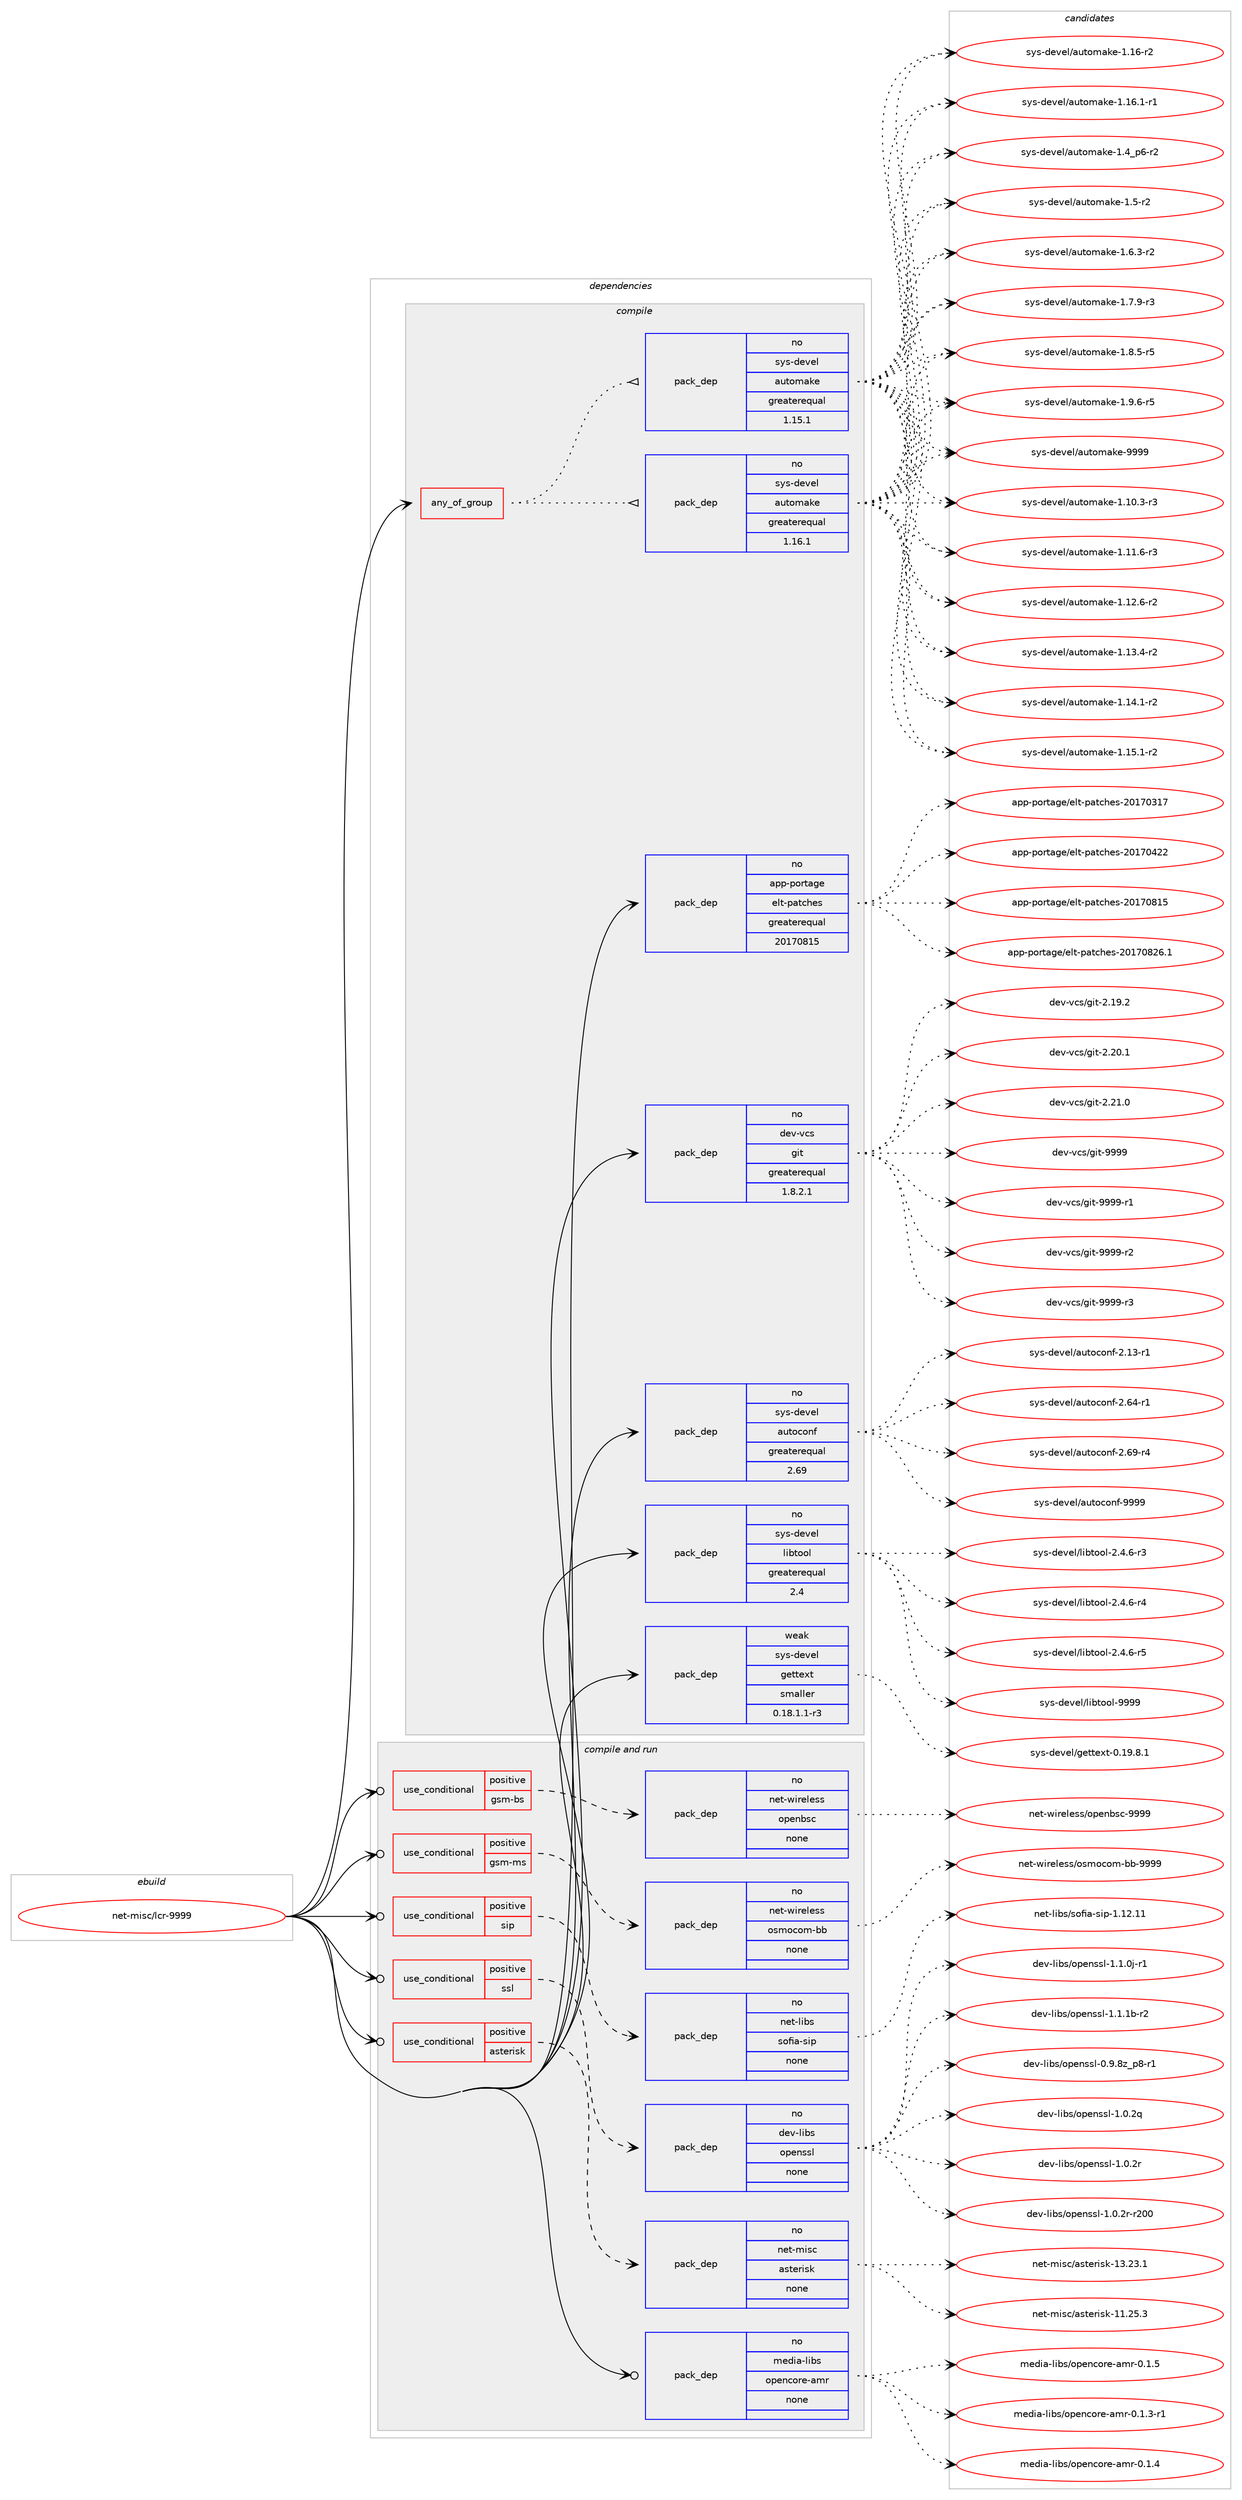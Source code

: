digraph prolog {

# *************
# Graph options
# *************

newrank=true;
concentrate=true;
compound=true;
graph [rankdir=LR,fontname=Helvetica,fontsize=10,ranksep=1.5];#, ranksep=2.5, nodesep=0.2];
edge  [arrowhead=vee];
node  [fontname=Helvetica,fontsize=10];

# **********
# The ebuild
# **********

subgraph cluster_leftcol {
color=gray;
rank=same;
label=<<i>ebuild</i>>;
id [label="net-misc/lcr-9999", color=red, width=4, href="../net-misc/lcr-9999.svg"];
}

# ****************
# The dependencies
# ****************

subgraph cluster_midcol {
color=gray;
label=<<i>dependencies</i>>;
subgraph cluster_compile {
fillcolor="#eeeeee";
style=filled;
label=<<i>compile</i>>;
subgraph any26340 {
dependency1668794 [label=<<TABLE BORDER="0" CELLBORDER="1" CELLSPACING="0" CELLPADDING="4"><TR><TD CELLPADDING="10">any_of_group</TD></TR></TABLE>>, shape=none, color=red];subgraph pack1193103 {
dependency1668795 [label=<<TABLE BORDER="0" CELLBORDER="1" CELLSPACING="0" CELLPADDING="4" WIDTH="220"><TR><TD ROWSPAN="6" CELLPADDING="30">pack_dep</TD></TR><TR><TD WIDTH="110">no</TD></TR><TR><TD>sys-devel</TD></TR><TR><TD>automake</TD></TR><TR><TD>greaterequal</TD></TR><TR><TD>1.16.1</TD></TR></TABLE>>, shape=none, color=blue];
}
dependency1668794:e -> dependency1668795:w [weight=20,style="dotted",arrowhead="oinv"];
subgraph pack1193104 {
dependency1668796 [label=<<TABLE BORDER="0" CELLBORDER="1" CELLSPACING="0" CELLPADDING="4" WIDTH="220"><TR><TD ROWSPAN="6" CELLPADDING="30">pack_dep</TD></TR><TR><TD WIDTH="110">no</TD></TR><TR><TD>sys-devel</TD></TR><TR><TD>automake</TD></TR><TR><TD>greaterequal</TD></TR><TR><TD>1.15.1</TD></TR></TABLE>>, shape=none, color=blue];
}
dependency1668794:e -> dependency1668796:w [weight=20,style="dotted",arrowhead="oinv"];
}
id:e -> dependency1668794:w [weight=20,style="solid",arrowhead="vee"];
subgraph pack1193105 {
dependency1668797 [label=<<TABLE BORDER="0" CELLBORDER="1" CELLSPACING="0" CELLPADDING="4" WIDTH="220"><TR><TD ROWSPAN="6" CELLPADDING="30">pack_dep</TD></TR><TR><TD WIDTH="110">no</TD></TR><TR><TD>app-portage</TD></TR><TR><TD>elt-patches</TD></TR><TR><TD>greaterequal</TD></TR><TR><TD>20170815</TD></TR></TABLE>>, shape=none, color=blue];
}
id:e -> dependency1668797:w [weight=20,style="solid",arrowhead="vee"];
subgraph pack1193106 {
dependency1668798 [label=<<TABLE BORDER="0" CELLBORDER="1" CELLSPACING="0" CELLPADDING="4" WIDTH="220"><TR><TD ROWSPAN="6" CELLPADDING="30">pack_dep</TD></TR><TR><TD WIDTH="110">no</TD></TR><TR><TD>dev-vcs</TD></TR><TR><TD>git</TD></TR><TR><TD>greaterequal</TD></TR><TR><TD>1.8.2.1</TD></TR></TABLE>>, shape=none, color=blue];
}
id:e -> dependency1668798:w [weight=20,style="solid",arrowhead="vee"];
subgraph pack1193107 {
dependency1668799 [label=<<TABLE BORDER="0" CELLBORDER="1" CELLSPACING="0" CELLPADDING="4" WIDTH="220"><TR><TD ROWSPAN="6" CELLPADDING="30">pack_dep</TD></TR><TR><TD WIDTH="110">no</TD></TR><TR><TD>sys-devel</TD></TR><TR><TD>autoconf</TD></TR><TR><TD>greaterequal</TD></TR><TR><TD>2.69</TD></TR></TABLE>>, shape=none, color=blue];
}
id:e -> dependency1668799:w [weight=20,style="solid",arrowhead="vee"];
subgraph pack1193108 {
dependency1668800 [label=<<TABLE BORDER="0" CELLBORDER="1" CELLSPACING="0" CELLPADDING="4" WIDTH="220"><TR><TD ROWSPAN="6" CELLPADDING="30">pack_dep</TD></TR><TR><TD WIDTH="110">no</TD></TR><TR><TD>sys-devel</TD></TR><TR><TD>libtool</TD></TR><TR><TD>greaterequal</TD></TR><TR><TD>2.4</TD></TR></TABLE>>, shape=none, color=blue];
}
id:e -> dependency1668800:w [weight=20,style="solid",arrowhead="vee"];
subgraph pack1193109 {
dependency1668801 [label=<<TABLE BORDER="0" CELLBORDER="1" CELLSPACING="0" CELLPADDING="4" WIDTH="220"><TR><TD ROWSPAN="6" CELLPADDING="30">pack_dep</TD></TR><TR><TD WIDTH="110">weak</TD></TR><TR><TD>sys-devel</TD></TR><TR><TD>gettext</TD></TR><TR><TD>smaller</TD></TR><TR><TD>0.18.1.1-r3</TD></TR></TABLE>>, shape=none, color=blue];
}
id:e -> dependency1668801:w [weight=20,style="solid",arrowhead="vee"];
}
subgraph cluster_compileandrun {
fillcolor="#eeeeee";
style=filled;
label=<<i>compile and run</i>>;
subgraph cond448563 {
dependency1668802 [label=<<TABLE BORDER="0" CELLBORDER="1" CELLSPACING="0" CELLPADDING="4"><TR><TD ROWSPAN="3" CELLPADDING="10">use_conditional</TD></TR><TR><TD>positive</TD></TR><TR><TD>asterisk</TD></TR></TABLE>>, shape=none, color=red];
subgraph pack1193110 {
dependency1668803 [label=<<TABLE BORDER="0" CELLBORDER="1" CELLSPACING="0" CELLPADDING="4" WIDTH="220"><TR><TD ROWSPAN="6" CELLPADDING="30">pack_dep</TD></TR><TR><TD WIDTH="110">no</TD></TR><TR><TD>net-misc</TD></TR><TR><TD>asterisk</TD></TR><TR><TD>none</TD></TR><TR><TD></TD></TR></TABLE>>, shape=none, color=blue];
}
dependency1668802:e -> dependency1668803:w [weight=20,style="dashed",arrowhead="vee"];
}
id:e -> dependency1668802:w [weight=20,style="solid",arrowhead="odotvee"];
subgraph cond448564 {
dependency1668804 [label=<<TABLE BORDER="0" CELLBORDER="1" CELLSPACING="0" CELLPADDING="4"><TR><TD ROWSPAN="3" CELLPADDING="10">use_conditional</TD></TR><TR><TD>positive</TD></TR><TR><TD>gsm-bs</TD></TR></TABLE>>, shape=none, color=red];
subgraph pack1193111 {
dependency1668805 [label=<<TABLE BORDER="0" CELLBORDER="1" CELLSPACING="0" CELLPADDING="4" WIDTH="220"><TR><TD ROWSPAN="6" CELLPADDING="30">pack_dep</TD></TR><TR><TD WIDTH="110">no</TD></TR><TR><TD>net-wireless</TD></TR><TR><TD>openbsc</TD></TR><TR><TD>none</TD></TR><TR><TD></TD></TR></TABLE>>, shape=none, color=blue];
}
dependency1668804:e -> dependency1668805:w [weight=20,style="dashed",arrowhead="vee"];
}
id:e -> dependency1668804:w [weight=20,style="solid",arrowhead="odotvee"];
subgraph cond448565 {
dependency1668806 [label=<<TABLE BORDER="0" CELLBORDER="1" CELLSPACING="0" CELLPADDING="4"><TR><TD ROWSPAN="3" CELLPADDING="10">use_conditional</TD></TR><TR><TD>positive</TD></TR><TR><TD>gsm-ms</TD></TR></TABLE>>, shape=none, color=red];
subgraph pack1193112 {
dependency1668807 [label=<<TABLE BORDER="0" CELLBORDER="1" CELLSPACING="0" CELLPADDING="4" WIDTH="220"><TR><TD ROWSPAN="6" CELLPADDING="30">pack_dep</TD></TR><TR><TD WIDTH="110">no</TD></TR><TR><TD>net-wireless</TD></TR><TR><TD>osmocom-bb</TD></TR><TR><TD>none</TD></TR><TR><TD></TD></TR></TABLE>>, shape=none, color=blue];
}
dependency1668806:e -> dependency1668807:w [weight=20,style="dashed",arrowhead="vee"];
}
id:e -> dependency1668806:w [weight=20,style="solid",arrowhead="odotvee"];
subgraph cond448566 {
dependency1668808 [label=<<TABLE BORDER="0" CELLBORDER="1" CELLSPACING="0" CELLPADDING="4"><TR><TD ROWSPAN="3" CELLPADDING="10">use_conditional</TD></TR><TR><TD>positive</TD></TR><TR><TD>sip</TD></TR></TABLE>>, shape=none, color=red];
subgraph pack1193113 {
dependency1668809 [label=<<TABLE BORDER="0" CELLBORDER="1" CELLSPACING="0" CELLPADDING="4" WIDTH="220"><TR><TD ROWSPAN="6" CELLPADDING="30">pack_dep</TD></TR><TR><TD WIDTH="110">no</TD></TR><TR><TD>net-libs</TD></TR><TR><TD>sofia-sip</TD></TR><TR><TD>none</TD></TR><TR><TD></TD></TR></TABLE>>, shape=none, color=blue];
}
dependency1668808:e -> dependency1668809:w [weight=20,style="dashed",arrowhead="vee"];
}
id:e -> dependency1668808:w [weight=20,style="solid",arrowhead="odotvee"];
subgraph cond448567 {
dependency1668810 [label=<<TABLE BORDER="0" CELLBORDER="1" CELLSPACING="0" CELLPADDING="4"><TR><TD ROWSPAN="3" CELLPADDING="10">use_conditional</TD></TR><TR><TD>positive</TD></TR><TR><TD>ssl</TD></TR></TABLE>>, shape=none, color=red];
subgraph pack1193114 {
dependency1668811 [label=<<TABLE BORDER="0" CELLBORDER="1" CELLSPACING="0" CELLPADDING="4" WIDTH="220"><TR><TD ROWSPAN="6" CELLPADDING="30">pack_dep</TD></TR><TR><TD WIDTH="110">no</TD></TR><TR><TD>dev-libs</TD></TR><TR><TD>openssl</TD></TR><TR><TD>none</TD></TR><TR><TD></TD></TR></TABLE>>, shape=none, color=blue];
}
dependency1668810:e -> dependency1668811:w [weight=20,style="dashed",arrowhead="vee"];
}
id:e -> dependency1668810:w [weight=20,style="solid",arrowhead="odotvee"];
subgraph pack1193115 {
dependency1668812 [label=<<TABLE BORDER="0" CELLBORDER="1" CELLSPACING="0" CELLPADDING="4" WIDTH="220"><TR><TD ROWSPAN="6" CELLPADDING="30">pack_dep</TD></TR><TR><TD WIDTH="110">no</TD></TR><TR><TD>media-libs</TD></TR><TR><TD>opencore-amr</TD></TR><TR><TD>none</TD></TR><TR><TD></TD></TR></TABLE>>, shape=none, color=blue];
}
id:e -> dependency1668812:w [weight=20,style="solid",arrowhead="odotvee"];
}
subgraph cluster_run {
fillcolor="#eeeeee";
style=filled;
label=<<i>run</i>>;
}
}

# **************
# The candidates
# **************

subgraph cluster_choices {
rank=same;
color=gray;
label=<<i>candidates</i>>;

subgraph choice1193103 {
color=black;
nodesep=1;
choice11512111545100101118101108479711711611110997107101454946494846514511451 [label="sys-devel/automake-1.10.3-r3", color=red, width=4,href="../sys-devel/automake-1.10.3-r3.svg"];
choice11512111545100101118101108479711711611110997107101454946494946544511451 [label="sys-devel/automake-1.11.6-r3", color=red, width=4,href="../sys-devel/automake-1.11.6-r3.svg"];
choice11512111545100101118101108479711711611110997107101454946495046544511450 [label="sys-devel/automake-1.12.6-r2", color=red, width=4,href="../sys-devel/automake-1.12.6-r2.svg"];
choice11512111545100101118101108479711711611110997107101454946495146524511450 [label="sys-devel/automake-1.13.4-r2", color=red, width=4,href="../sys-devel/automake-1.13.4-r2.svg"];
choice11512111545100101118101108479711711611110997107101454946495246494511450 [label="sys-devel/automake-1.14.1-r2", color=red, width=4,href="../sys-devel/automake-1.14.1-r2.svg"];
choice11512111545100101118101108479711711611110997107101454946495346494511450 [label="sys-devel/automake-1.15.1-r2", color=red, width=4,href="../sys-devel/automake-1.15.1-r2.svg"];
choice1151211154510010111810110847971171161111099710710145494649544511450 [label="sys-devel/automake-1.16-r2", color=red, width=4,href="../sys-devel/automake-1.16-r2.svg"];
choice11512111545100101118101108479711711611110997107101454946495446494511449 [label="sys-devel/automake-1.16.1-r1", color=red, width=4,href="../sys-devel/automake-1.16.1-r1.svg"];
choice115121115451001011181011084797117116111109971071014549465295112544511450 [label="sys-devel/automake-1.4_p6-r2", color=red, width=4,href="../sys-devel/automake-1.4_p6-r2.svg"];
choice11512111545100101118101108479711711611110997107101454946534511450 [label="sys-devel/automake-1.5-r2", color=red, width=4,href="../sys-devel/automake-1.5-r2.svg"];
choice115121115451001011181011084797117116111109971071014549465446514511450 [label="sys-devel/automake-1.6.3-r2", color=red, width=4,href="../sys-devel/automake-1.6.3-r2.svg"];
choice115121115451001011181011084797117116111109971071014549465546574511451 [label="sys-devel/automake-1.7.9-r3", color=red, width=4,href="../sys-devel/automake-1.7.9-r3.svg"];
choice115121115451001011181011084797117116111109971071014549465646534511453 [label="sys-devel/automake-1.8.5-r5", color=red, width=4,href="../sys-devel/automake-1.8.5-r5.svg"];
choice115121115451001011181011084797117116111109971071014549465746544511453 [label="sys-devel/automake-1.9.6-r5", color=red, width=4,href="../sys-devel/automake-1.9.6-r5.svg"];
choice115121115451001011181011084797117116111109971071014557575757 [label="sys-devel/automake-9999", color=red, width=4,href="../sys-devel/automake-9999.svg"];
dependency1668795:e -> choice11512111545100101118101108479711711611110997107101454946494846514511451:w [style=dotted,weight="100"];
dependency1668795:e -> choice11512111545100101118101108479711711611110997107101454946494946544511451:w [style=dotted,weight="100"];
dependency1668795:e -> choice11512111545100101118101108479711711611110997107101454946495046544511450:w [style=dotted,weight="100"];
dependency1668795:e -> choice11512111545100101118101108479711711611110997107101454946495146524511450:w [style=dotted,weight="100"];
dependency1668795:e -> choice11512111545100101118101108479711711611110997107101454946495246494511450:w [style=dotted,weight="100"];
dependency1668795:e -> choice11512111545100101118101108479711711611110997107101454946495346494511450:w [style=dotted,weight="100"];
dependency1668795:e -> choice1151211154510010111810110847971171161111099710710145494649544511450:w [style=dotted,weight="100"];
dependency1668795:e -> choice11512111545100101118101108479711711611110997107101454946495446494511449:w [style=dotted,weight="100"];
dependency1668795:e -> choice115121115451001011181011084797117116111109971071014549465295112544511450:w [style=dotted,weight="100"];
dependency1668795:e -> choice11512111545100101118101108479711711611110997107101454946534511450:w [style=dotted,weight="100"];
dependency1668795:e -> choice115121115451001011181011084797117116111109971071014549465446514511450:w [style=dotted,weight="100"];
dependency1668795:e -> choice115121115451001011181011084797117116111109971071014549465546574511451:w [style=dotted,weight="100"];
dependency1668795:e -> choice115121115451001011181011084797117116111109971071014549465646534511453:w [style=dotted,weight="100"];
dependency1668795:e -> choice115121115451001011181011084797117116111109971071014549465746544511453:w [style=dotted,weight="100"];
dependency1668795:e -> choice115121115451001011181011084797117116111109971071014557575757:w [style=dotted,weight="100"];
}
subgraph choice1193104 {
color=black;
nodesep=1;
choice11512111545100101118101108479711711611110997107101454946494846514511451 [label="sys-devel/automake-1.10.3-r3", color=red, width=4,href="../sys-devel/automake-1.10.3-r3.svg"];
choice11512111545100101118101108479711711611110997107101454946494946544511451 [label="sys-devel/automake-1.11.6-r3", color=red, width=4,href="../sys-devel/automake-1.11.6-r3.svg"];
choice11512111545100101118101108479711711611110997107101454946495046544511450 [label="sys-devel/automake-1.12.6-r2", color=red, width=4,href="../sys-devel/automake-1.12.6-r2.svg"];
choice11512111545100101118101108479711711611110997107101454946495146524511450 [label="sys-devel/automake-1.13.4-r2", color=red, width=4,href="../sys-devel/automake-1.13.4-r2.svg"];
choice11512111545100101118101108479711711611110997107101454946495246494511450 [label="sys-devel/automake-1.14.1-r2", color=red, width=4,href="../sys-devel/automake-1.14.1-r2.svg"];
choice11512111545100101118101108479711711611110997107101454946495346494511450 [label="sys-devel/automake-1.15.1-r2", color=red, width=4,href="../sys-devel/automake-1.15.1-r2.svg"];
choice1151211154510010111810110847971171161111099710710145494649544511450 [label="sys-devel/automake-1.16-r2", color=red, width=4,href="../sys-devel/automake-1.16-r2.svg"];
choice11512111545100101118101108479711711611110997107101454946495446494511449 [label="sys-devel/automake-1.16.1-r1", color=red, width=4,href="../sys-devel/automake-1.16.1-r1.svg"];
choice115121115451001011181011084797117116111109971071014549465295112544511450 [label="sys-devel/automake-1.4_p6-r2", color=red, width=4,href="../sys-devel/automake-1.4_p6-r2.svg"];
choice11512111545100101118101108479711711611110997107101454946534511450 [label="sys-devel/automake-1.5-r2", color=red, width=4,href="../sys-devel/automake-1.5-r2.svg"];
choice115121115451001011181011084797117116111109971071014549465446514511450 [label="sys-devel/automake-1.6.3-r2", color=red, width=4,href="../sys-devel/automake-1.6.3-r2.svg"];
choice115121115451001011181011084797117116111109971071014549465546574511451 [label="sys-devel/automake-1.7.9-r3", color=red, width=4,href="../sys-devel/automake-1.7.9-r3.svg"];
choice115121115451001011181011084797117116111109971071014549465646534511453 [label="sys-devel/automake-1.8.5-r5", color=red, width=4,href="../sys-devel/automake-1.8.5-r5.svg"];
choice115121115451001011181011084797117116111109971071014549465746544511453 [label="sys-devel/automake-1.9.6-r5", color=red, width=4,href="../sys-devel/automake-1.9.6-r5.svg"];
choice115121115451001011181011084797117116111109971071014557575757 [label="sys-devel/automake-9999", color=red, width=4,href="../sys-devel/automake-9999.svg"];
dependency1668796:e -> choice11512111545100101118101108479711711611110997107101454946494846514511451:w [style=dotted,weight="100"];
dependency1668796:e -> choice11512111545100101118101108479711711611110997107101454946494946544511451:w [style=dotted,weight="100"];
dependency1668796:e -> choice11512111545100101118101108479711711611110997107101454946495046544511450:w [style=dotted,weight="100"];
dependency1668796:e -> choice11512111545100101118101108479711711611110997107101454946495146524511450:w [style=dotted,weight="100"];
dependency1668796:e -> choice11512111545100101118101108479711711611110997107101454946495246494511450:w [style=dotted,weight="100"];
dependency1668796:e -> choice11512111545100101118101108479711711611110997107101454946495346494511450:w [style=dotted,weight="100"];
dependency1668796:e -> choice1151211154510010111810110847971171161111099710710145494649544511450:w [style=dotted,weight="100"];
dependency1668796:e -> choice11512111545100101118101108479711711611110997107101454946495446494511449:w [style=dotted,weight="100"];
dependency1668796:e -> choice115121115451001011181011084797117116111109971071014549465295112544511450:w [style=dotted,weight="100"];
dependency1668796:e -> choice11512111545100101118101108479711711611110997107101454946534511450:w [style=dotted,weight="100"];
dependency1668796:e -> choice115121115451001011181011084797117116111109971071014549465446514511450:w [style=dotted,weight="100"];
dependency1668796:e -> choice115121115451001011181011084797117116111109971071014549465546574511451:w [style=dotted,weight="100"];
dependency1668796:e -> choice115121115451001011181011084797117116111109971071014549465646534511453:w [style=dotted,weight="100"];
dependency1668796:e -> choice115121115451001011181011084797117116111109971071014549465746544511453:w [style=dotted,weight="100"];
dependency1668796:e -> choice115121115451001011181011084797117116111109971071014557575757:w [style=dotted,weight="100"];
}
subgraph choice1193105 {
color=black;
nodesep=1;
choice97112112451121111141169710310147101108116451129711699104101115455048495548514955 [label="app-portage/elt-patches-20170317", color=red, width=4,href="../app-portage/elt-patches-20170317.svg"];
choice97112112451121111141169710310147101108116451129711699104101115455048495548525050 [label="app-portage/elt-patches-20170422", color=red, width=4,href="../app-portage/elt-patches-20170422.svg"];
choice97112112451121111141169710310147101108116451129711699104101115455048495548564953 [label="app-portage/elt-patches-20170815", color=red, width=4,href="../app-portage/elt-patches-20170815.svg"];
choice971121124511211111411697103101471011081164511297116991041011154550484955485650544649 [label="app-portage/elt-patches-20170826.1", color=red, width=4,href="../app-portage/elt-patches-20170826.1.svg"];
dependency1668797:e -> choice97112112451121111141169710310147101108116451129711699104101115455048495548514955:w [style=dotted,weight="100"];
dependency1668797:e -> choice97112112451121111141169710310147101108116451129711699104101115455048495548525050:w [style=dotted,weight="100"];
dependency1668797:e -> choice97112112451121111141169710310147101108116451129711699104101115455048495548564953:w [style=dotted,weight="100"];
dependency1668797:e -> choice971121124511211111411697103101471011081164511297116991041011154550484955485650544649:w [style=dotted,weight="100"];
}
subgraph choice1193106 {
color=black;
nodesep=1;
choice10010111845118991154710310511645504649574650 [label="dev-vcs/git-2.19.2", color=red, width=4,href="../dev-vcs/git-2.19.2.svg"];
choice10010111845118991154710310511645504650484649 [label="dev-vcs/git-2.20.1", color=red, width=4,href="../dev-vcs/git-2.20.1.svg"];
choice10010111845118991154710310511645504650494648 [label="dev-vcs/git-2.21.0", color=red, width=4,href="../dev-vcs/git-2.21.0.svg"];
choice1001011184511899115471031051164557575757 [label="dev-vcs/git-9999", color=red, width=4,href="../dev-vcs/git-9999.svg"];
choice10010111845118991154710310511645575757574511449 [label="dev-vcs/git-9999-r1", color=red, width=4,href="../dev-vcs/git-9999-r1.svg"];
choice10010111845118991154710310511645575757574511450 [label="dev-vcs/git-9999-r2", color=red, width=4,href="../dev-vcs/git-9999-r2.svg"];
choice10010111845118991154710310511645575757574511451 [label="dev-vcs/git-9999-r3", color=red, width=4,href="../dev-vcs/git-9999-r3.svg"];
dependency1668798:e -> choice10010111845118991154710310511645504649574650:w [style=dotted,weight="100"];
dependency1668798:e -> choice10010111845118991154710310511645504650484649:w [style=dotted,weight="100"];
dependency1668798:e -> choice10010111845118991154710310511645504650494648:w [style=dotted,weight="100"];
dependency1668798:e -> choice1001011184511899115471031051164557575757:w [style=dotted,weight="100"];
dependency1668798:e -> choice10010111845118991154710310511645575757574511449:w [style=dotted,weight="100"];
dependency1668798:e -> choice10010111845118991154710310511645575757574511450:w [style=dotted,weight="100"];
dependency1668798:e -> choice10010111845118991154710310511645575757574511451:w [style=dotted,weight="100"];
}
subgraph choice1193107 {
color=black;
nodesep=1;
choice1151211154510010111810110847971171161119911111010245504649514511449 [label="sys-devel/autoconf-2.13-r1", color=red, width=4,href="../sys-devel/autoconf-2.13-r1.svg"];
choice1151211154510010111810110847971171161119911111010245504654524511449 [label="sys-devel/autoconf-2.64-r1", color=red, width=4,href="../sys-devel/autoconf-2.64-r1.svg"];
choice1151211154510010111810110847971171161119911111010245504654574511452 [label="sys-devel/autoconf-2.69-r4", color=red, width=4,href="../sys-devel/autoconf-2.69-r4.svg"];
choice115121115451001011181011084797117116111991111101024557575757 [label="sys-devel/autoconf-9999", color=red, width=4,href="../sys-devel/autoconf-9999.svg"];
dependency1668799:e -> choice1151211154510010111810110847971171161119911111010245504649514511449:w [style=dotted,weight="100"];
dependency1668799:e -> choice1151211154510010111810110847971171161119911111010245504654524511449:w [style=dotted,weight="100"];
dependency1668799:e -> choice1151211154510010111810110847971171161119911111010245504654574511452:w [style=dotted,weight="100"];
dependency1668799:e -> choice115121115451001011181011084797117116111991111101024557575757:w [style=dotted,weight="100"];
}
subgraph choice1193108 {
color=black;
nodesep=1;
choice1151211154510010111810110847108105981161111111084550465246544511451 [label="sys-devel/libtool-2.4.6-r3", color=red, width=4,href="../sys-devel/libtool-2.4.6-r3.svg"];
choice1151211154510010111810110847108105981161111111084550465246544511452 [label="sys-devel/libtool-2.4.6-r4", color=red, width=4,href="../sys-devel/libtool-2.4.6-r4.svg"];
choice1151211154510010111810110847108105981161111111084550465246544511453 [label="sys-devel/libtool-2.4.6-r5", color=red, width=4,href="../sys-devel/libtool-2.4.6-r5.svg"];
choice1151211154510010111810110847108105981161111111084557575757 [label="sys-devel/libtool-9999", color=red, width=4,href="../sys-devel/libtool-9999.svg"];
dependency1668800:e -> choice1151211154510010111810110847108105981161111111084550465246544511451:w [style=dotted,weight="100"];
dependency1668800:e -> choice1151211154510010111810110847108105981161111111084550465246544511452:w [style=dotted,weight="100"];
dependency1668800:e -> choice1151211154510010111810110847108105981161111111084550465246544511453:w [style=dotted,weight="100"];
dependency1668800:e -> choice1151211154510010111810110847108105981161111111084557575757:w [style=dotted,weight="100"];
}
subgraph choice1193109 {
color=black;
nodesep=1;
choice1151211154510010111810110847103101116116101120116454846495746564649 [label="sys-devel/gettext-0.19.8.1", color=red, width=4,href="../sys-devel/gettext-0.19.8.1.svg"];
dependency1668801:e -> choice1151211154510010111810110847103101116116101120116454846495746564649:w [style=dotted,weight="100"];
}
subgraph choice1193110 {
color=black;
nodesep=1;
choice110101116451091051159947971151161011141051151074549494650534651 [label="net-misc/asterisk-11.25.3", color=red, width=4,href="../net-misc/asterisk-11.25.3.svg"];
choice110101116451091051159947971151161011141051151074549514650514649 [label="net-misc/asterisk-13.23.1", color=red, width=4,href="../net-misc/asterisk-13.23.1.svg"];
dependency1668803:e -> choice110101116451091051159947971151161011141051151074549494650534651:w [style=dotted,weight="100"];
dependency1668803:e -> choice110101116451091051159947971151161011141051151074549514650514649:w [style=dotted,weight="100"];
}
subgraph choice1193111 {
color=black;
nodesep=1;
choice110101116451191051141011081011151154711111210111098115994557575757 [label="net-wireless/openbsc-9999", color=red, width=4,href="../net-wireless/openbsc-9999.svg"];
dependency1668805:e -> choice110101116451191051141011081011151154711111210111098115994557575757:w [style=dotted,weight="100"];
}
subgraph choice1193112 {
color=black;
nodesep=1;
choice1101011164511910511410110810111511547111115109111991111094598984557575757 [label="net-wireless/osmocom-bb-9999", color=red, width=4,href="../net-wireless/osmocom-bb-9999.svg"];
dependency1668807:e -> choice1101011164511910511410110810111511547111115109111991111094598984557575757:w [style=dotted,weight="100"];
}
subgraph choice1193113 {
color=black;
nodesep=1;
choice11010111645108105981154711511110210597451151051124549464950464949 [label="net-libs/sofia-sip-1.12.11", color=red, width=4,href="../net-libs/sofia-sip-1.12.11.svg"];
dependency1668809:e -> choice11010111645108105981154711511110210597451151051124549464950464949:w [style=dotted,weight="100"];
}
subgraph choice1193114 {
color=black;
nodesep=1;
choice10010111845108105981154711111210111011511510845484657465612295112564511449 [label="dev-libs/openssl-0.9.8z_p8-r1", color=red, width=4,href="../dev-libs/openssl-0.9.8z_p8-r1.svg"];
choice100101118451081059811547111112101110115115108454946484650113 [label="dev-libs/openssl-1.0.2q", color=red, width=4,href="../dev-libs/openssl-1.0.2q.svg"];
choice100101118451081059811547111112101110115115108454946484650114 [label="dev-libs/openssl-1.0.2r", color=red, width=4,href="../dev-libs/openssl-1.0.2r.svg"];
choice10010111845108105981154711111210111011511510845494648465011445114504848 [label="dev-libs/openssl-1.0.2r-r200", color=red, width=4,href="../dev-libs/openssl-1.0.2r-r200.svg"];
choice1001011184510810598115471111121011101151151084549464946481064511449 [label="dev-libs/openssl-1.1.0j-r1", color=red, width=4,href="../dev-libs/openssl-1.1.0j-r1.svg"];
choice100101118451081059811547111112101110115115108454946494649984511450 [label="dev-libs/openssl-1.1.1b-r2", color=red, width=4,href="../dev-libs/openssl-1.1.1b-r2.svg"];
dependency1668811:e -> choice10010111845108105981154711111210111011511510845484657465612295112564511449:w [style=dotted,weight="100"];
dependency1668811:e -> choice100101118451081059811547111112101110115115108454946484650113:w [style=dotted,weight="100"];
dependency1668811:e -> choice100101118451081059811547111112101110115115108454946484650114:w [style=dotted,weight="100"];
dependency1668811:e -> choice10010111845108105981154711111210111011511510845494648465011445114504848:w [style=dotted,weight="100"];
dependency1668811:e -> choice1001011184510810598115471111121011101151151084549464946481064511449:w [style=dotted,weight="100"];
dependency1668811:e -> choice100101118451081059811547111112101110115115108454946494649984511450:w [style=dotted,weight="100"];
}
subgraph choice1193115 {
color=black;
nodesep=1;
choice109101100105974510810598115471111121011109911111410145971091144548464946514511449 [label="media-libs/opencore-amr-0.1.3-r1", color=red, width=4,href="../media-libs/opencore-amr-0.1.3-r1.svg"];
choice10910110010597451081059811547111112101110991111141014597109114454846494652 [label="media-libs/opencore-amr-0.1.4", color=red, width=4,href="../media-libs/opencore-amr-0.1.4.svg"];
choice10910110010597451081059811547111112101110991111141014597109114454846494653 [label="media-libs/opencore-amr-0.1.5", color=red, width=4,href="../media-libs/opencore-amr-0.1.5.svg"];
dependency1668812:e -> choice109101100105974510810598115471111121011109911111410145971091144548464946514511449:w [style=dotted,weight="100"];
dependency1668812:e -> choice10910110010597451081059811547111112101110991111141014597109114454846494652:w [style=dotted,weight="100"];
dependency1668812:e -> choice10910110010597451081059811547111112101110991111141014597109114454846494653:w [style=dotted,weight="100"];
}
}

}
